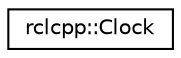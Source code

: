 digraph "Graphical Class Hierarchy"
{
  edge [fontname="Helvetica",fontsize="10",labelfontname="Helvetica",labelfontsize="10"];
  node [fontname="Helvetica",fontsize="10",shape=record];
  rankdir="LR";
  Node0 [label="rclcpp::Clock",height=0.2,width=0.4,color="black", fillcolor="white", style="filled",URL="$classrclcpp_1_1Clock.html"];
}
